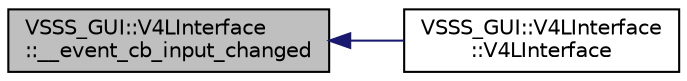 digraph "VSSS_GUI::V4LInterface::__event_cb_input_changed"
{
 // INTERACTIVE_SVG=YES
  edge [fontname="Helvetica",fontsize="10",labelfontname="Helvetica",labelfontsize="10"];
  node [fontname="Helvetica",fontsize="10",shape=record];
  rankdir="LR";
  Node482 [label="VSSS_GUI::V4LInterface\l::__event_cb_input_changed",height=0.2,width=0.4,color="black", fillcolor="grey75", style="filled", fontcolor="black"];
  Node482 -> Node483 [dir="back",color="midnightblue",fontsize="10",style="solid",fontname="Helvetica"];
  Node483 [label="VSSS_GUI::V4LInterface\l::V4LInterface",height=0.2,width=0.4,color="black", fillcolor="white", style="filled",URL="$class_v_s_s_s___g_u_i_1_1_v4_l_interface.html#a8fafd828eacc6d5480649fa9fddc7ee4",tooltip="Constructor of a V4LInterface object. "];
}
